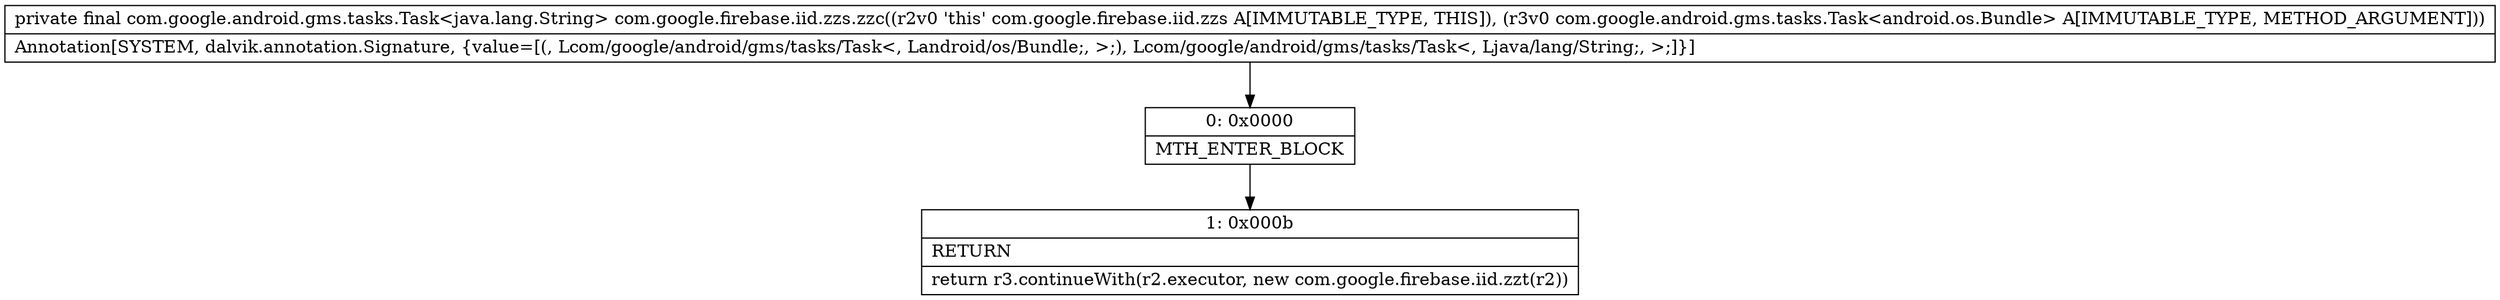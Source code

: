 digraph "CFG forcom.google.firebase.iid.zzs.zzc(Lcom\/google\/android\/gms\/tasks\/Task;)Lcom\/google\/android\/gms\/tasks\/Task;" {
Node_0 [shape=record,label="{0\:\ 0x0000|MTH_ENTER_BLOCK\l}"];
Node_1 [shape=record,label="{1\:\ 0x000b|RETURN\l|return r3.continueWith(r2.executor, new com.google.firebase.iid.zzt(r2))\l}"];
MethodNode[shape=record,label="{private final com.google.android.gms.tasks.Task\<java.lang.String\> com.google.firebase.iid.zzs.zzc((r2v0 'this' com.google.firebase.iid.zzs A[IMMUTABLE_TYPE, THIS]), (r3v0 com.google.android.gms.tasks.Task\<android.os.Bundle\> A[IMMUTABLE_TYPE, METHOD_ARGUMENT]))  | Annotation[SYSTEM, dalvik.annotation.Signature, \{value=[(, Lcom\/google\/android\/gms\/tasks\/Task\<, Landroid\/os\/Bundle;, \>;), Lcom\/google\/android\/gms\/tasks\/Task\<, Ljava\/lang\/String;, \>;]\}]\l}"];
MethodNode -> Node_0;
Node_0 -> Node_1;
}

